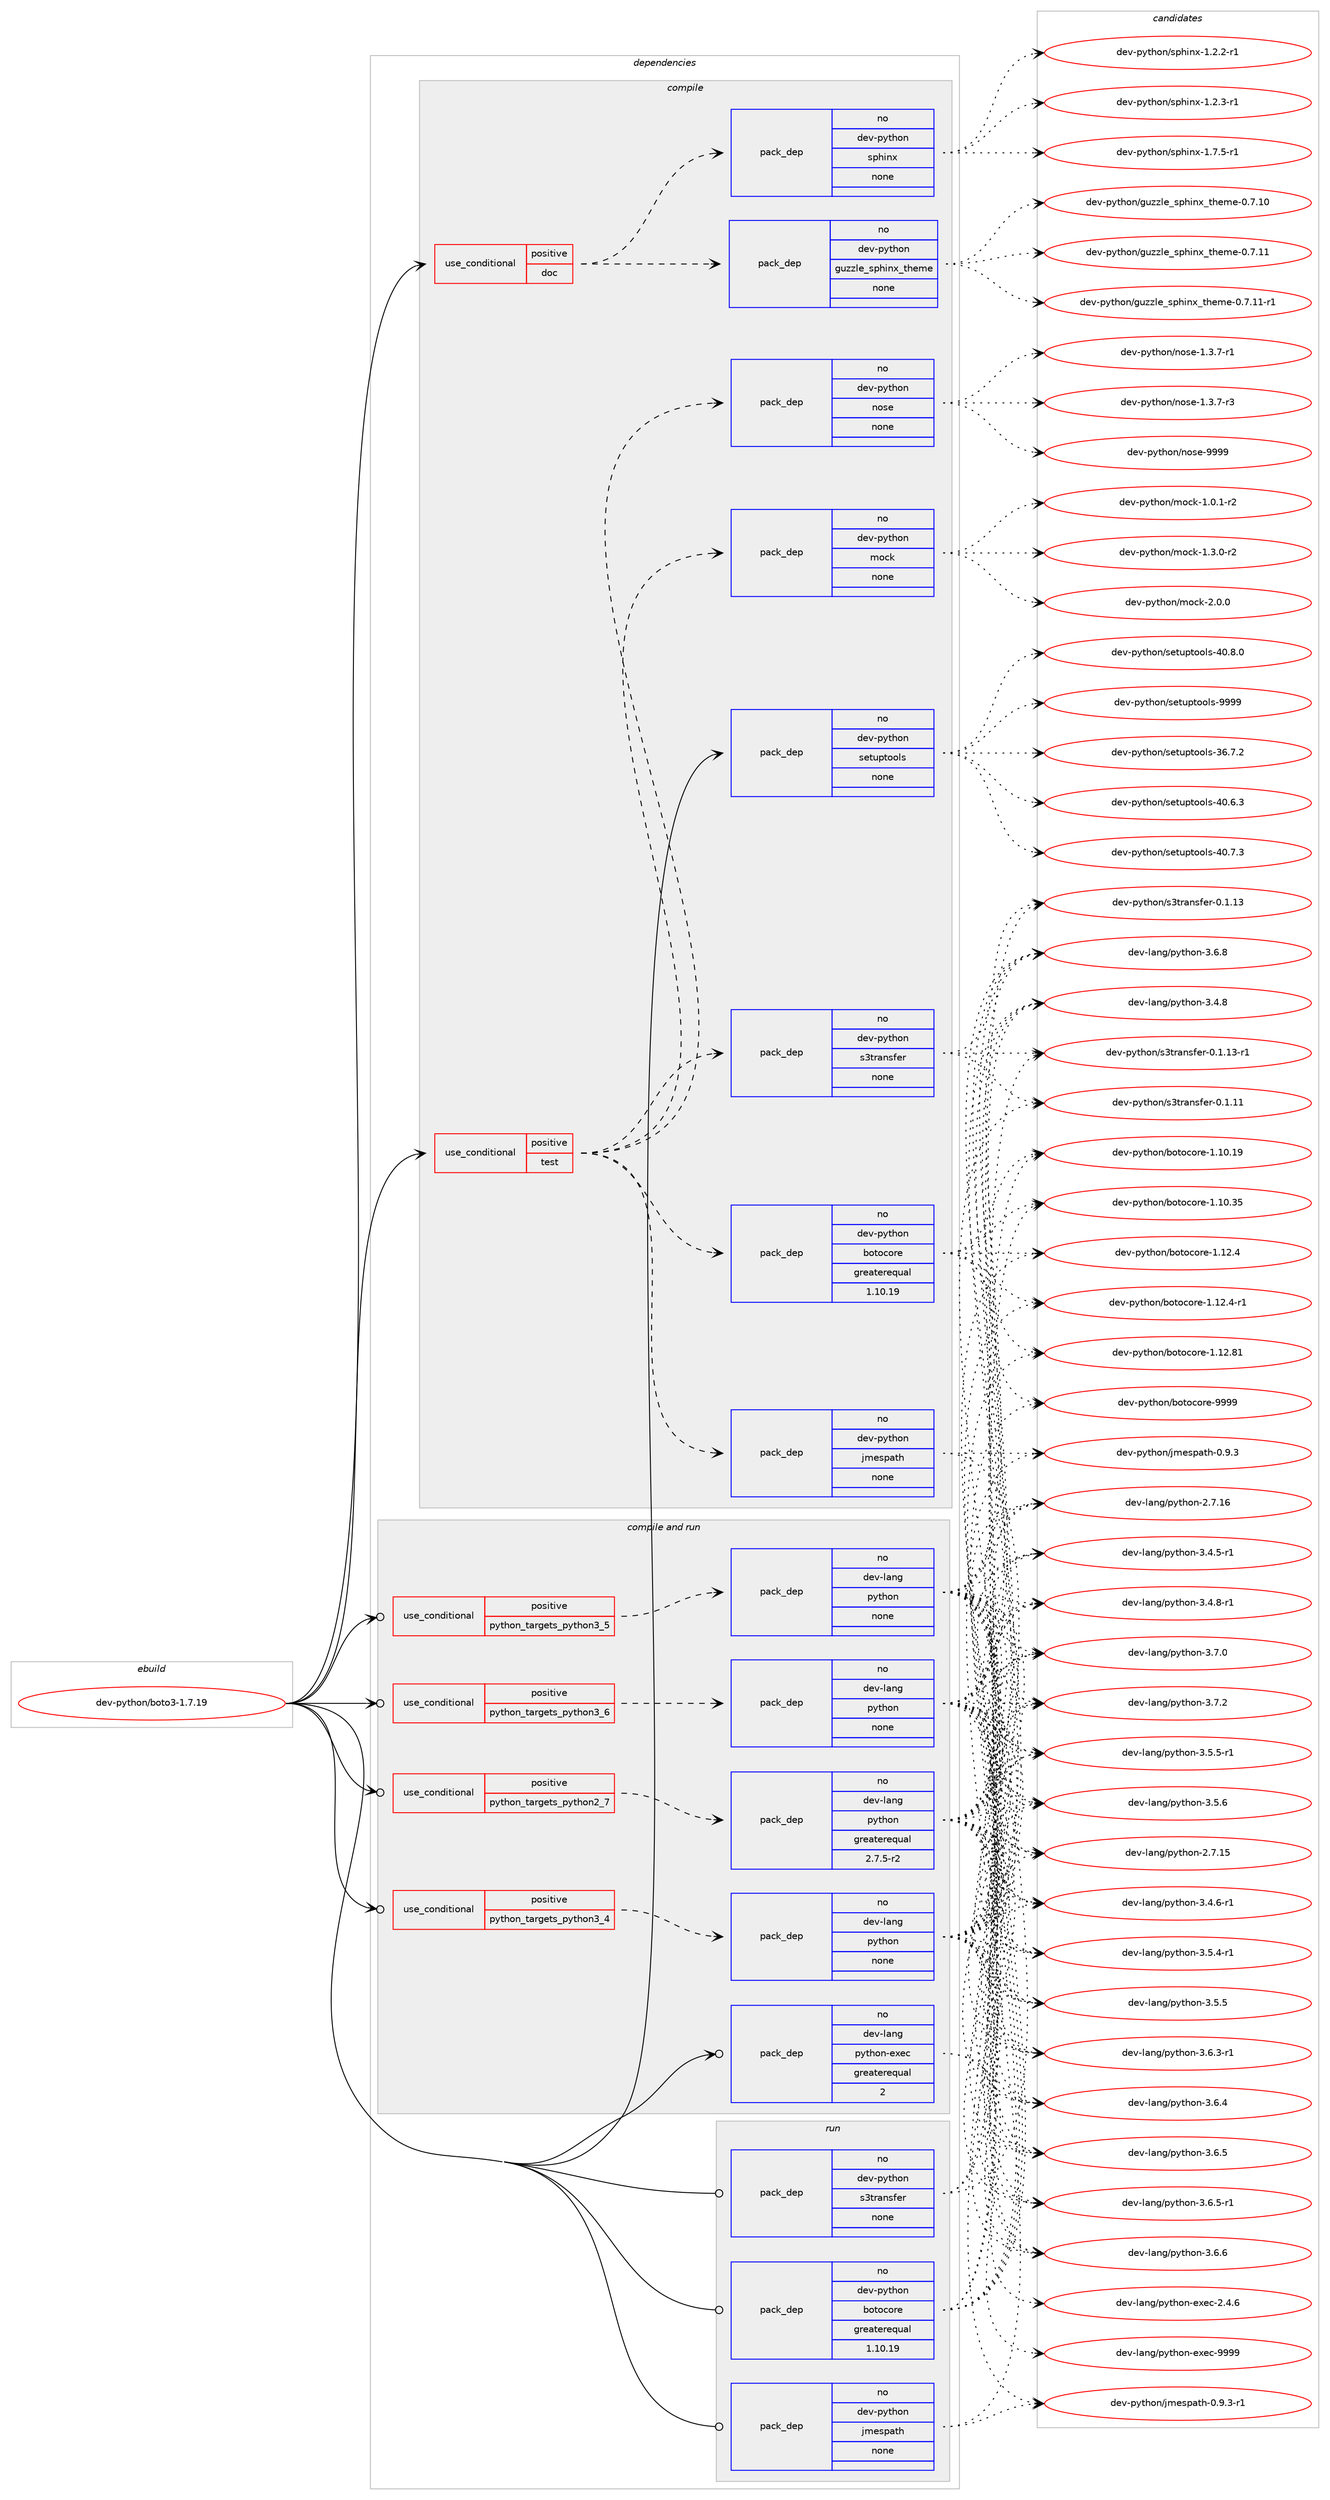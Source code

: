 digraph prolog {

# *************
# Graph options
# *************

newrank=true;
concentrate=true;
compound=true;
graph [rankdir=LR,fontname=Helvetica,fontsize=10,ranksep=1.5];#, ranksep=2.5, nodesep=0.2];
edge  [arrowhead=vee];
node  [fontname=Helvetica,fontsize=10];

# **********
# The ebuild
# **********

subgraph cluster_leftcol {
color=gray;
rank=same;
label=<<i>ebuild</i>>;
id [label="dev-python/boto3-1.7.19", color=red, width=4, href="../dev-python/boto3-1.7.19.svg"];
}

# ****************
# The dependencies
# ****************

subgraph cluster_midcol {
color=gray;
label=<<i>dependencies</i>>;
subgraph cluster_compile {
fillcolor="#eeeeee";
style=filled;
label=<<i>compile</i>>;
subgraph cond371818 {
dependency1401628 [label=<<TABLE BORDER="0" CELLBORDER="1" CELLSPACING="0" CELLPADDING="4"><TR><TD ROWSPAN="3" CELLPADDING="10">use_conditional</TD></TR><TR><TD>positive</TD></TR><TR><TD>doc</TD></TR></TABLE>>, shape=none, color=red];
subgraph pack1006582 {
dependency1401629 [label=<<TABLE BORDER="0" CELLBORDER="1" CELLSPACING="0" CELLPADDING="4" WIDTH="220"><TR><TD ROWSPAN="6" CELLPADDING="30">pack_dep</TD></TR><TR><TD WIDTH="110">no</TD></TR><TR><TD>dev-python</TD></TR><TR><TD>guzzle_sphinx_theme</TD></TR><TR><TD>none</TD></TR><TR><TD></TD></TR></TABLE>>, shape=none, color=blue];
}
dependency1401628:e -> dependency1401629:w [weight=20,style="dashed",arrowhead="vee"];
subgraph pack1006583 {
dependency1401630 [label=<<TABLE BORDER="0" CELLBORDER="1" CELLSPACING="0" CELLPADDING="4" WIDTH="220"><TR><TD ROWSPAN="6" CELLPADDING="30">pack_dep</TD></TR><TR><TD WIDTH="110">no</TD></TR><TR><TD>dev-python</TD></TR><TR><TD>sphinx</TD></TR><TR><TD>none</TD></TR><TR><TD></TD></TR></TABLE>>, shape=none, color=blue];
}
dependency1401628:e -> dependency1401630:w [weight=20,style="dashed",arrowhead="vee"];
}
id:e -> dependency1401628:w [weight=20,style="solid",arrowhead="vee"];
subgraph cond371819 {
dependency1401631 [label=<<TABLE BORDER="0" CELLBORDER="1" CELLSPACING="0" CELLPADDING="4"><TR><TD ROWSPAN="3" CELLPADDING="10">use_conditional</TD></TR><TR><TD>positive</TD></TR><TR><TD>test</TD></TR></TABLE>>, shape=none, color=red];
subgraph pack1006584 {
dependency1401632 [label=<<TABLE BORDER="0" CELLBORDER="1" CELLSPACING="0" CELLPADDING="4" WIDTH="220"><TR><TD ROWSPAN="6" CELLPADDING="30">pack_dep</TD></TR><TR><TD WIDTH="110">no</TD></TR><TR><TD>dev-python</TD></TR><TR><TD>botocore</TD></TR><TR><TD>greaterequal</TD></TR><TR><TD>1.10.19</TD></TR></TABLE>>, shape=none, color=blue];
}
dependency1401631:e -> dependency1401632:w [weight=20,style="dashed",arrowhead="vee"];
subgraph pack1006585 {
dependency1401633 [label=<<TABLE BORDER="0" CELLBORDER="1" CELLSPACING="0" CELLPADDING="4" WIDTH="220"><TR><TD ROWSPAN="6" CELLPADDING="30">pack_dep</TD></TR><TR><TD WIDTH="110">no</TD></TR><TR><TD>dev-python</TD></TR><TR><TD>jmespath</TD></TR><TR><TD>none</TD></TR><TR><TD></TD></TR></TABLE>>, shape=none, color=blue];
}
dependency1401631:e -> dependency1401633:w [weight=20,style="dashed",arrowhead="vee"];
subgraph pack1006586 {
dependency1401634 [label=<<TABLE BORDER="0" CELLBORDER="1" CELLSPACING="0" CELLPADDING="4" WIDTH="220"><TR><TD ROWSPAN="6" CELLPADDING="30">pack_dep</TD></TR><TR><TD WIDTH="110">no</TD></TR><TR><TD>dev-python</TD></TR><TR><TD>s3transfer</TD></TR><TR><TD>none</TD></TR><TR><TD></TD></TR></TABLE>>, shape=none, color=blue];
}
dependency1401631:e -> dependency1401634:w [weight=20,style="dashed",arrowhead="vee"];
subgraph pack1006587 {
dependency1401635 [label=<<TABLE BORDER="0" CELLBORDER="1" CELLSPACING="0" CELLPADDING="4" WIDTH="220"><TR><TD ROWSPAN="6" CELLPADDING="30">pack_dep</TD></TR><TR><TD WIDTH="110">no</TD></TR><TR><TD>dev-python</TD></TR><TR><TD>mock</TD></TR><TR><TD>none</TD></TR><TR><TD></TD></TR></TABLE>>, shape=none, color=blue];
}
dependency1401631:e -> dependency1401635:w [weight=20,style="dashed",arrowhead="vee"];
subgraph pack1006588 {
dependency1401636 [label=<<TABLE BORDER="0" CELLBORDER="1" CELLSPACING="0" CELLPADDING="4" WIDTH="220"><TR><TD ROWSPAN="6" CELLPADDING="30">pack_dep</TD></TR><TR><TD WIDTH="110">no</TD></TR><TR><TD>dev-python</TD></TR><TR><TD>nose</TD></TR><TR><TD>none</TD></TR><TR><TD></TD></TR></TABLE>>, shape=none, color=blue];
}
dependency1401631:e -> dependency1401636:w [weight=20,style="dashed",arrowhead="vee"];
}
id:e -> dependency1401631:w [weight=20,style="solid",arrowhead="vee"];
subgraph pack1006589 {
dependency1401637 [label=<<TABLE BORDER="0" CELLBORDER="1" CELLSPACING="0" CELLPADDING="4" WIDTH="220"><TR><TD ROWSPAN="6" CELLPADDING="30">pack_dep</TD></TR><TR><TD WIDTH="110">no</TD></TR><TR><TD>dev-python</TD></TR><TR><TD>setuptools</TD></TR><TR><TD>none</TD></TR><TR><TD></TD></TR></TABLE>>, shape=none, color=blue];
}
id:e -> dependency1401637:w [weight=20,style="solid",arrowhead="vee"];
}
subgraph cluster_compileandrun {
fillcolor="#eeeeee";
style=filled;
label=<<i>compile and run</i>>;
subgraph cond371820 {
dependency1401638 [label=<<TABLE BORDER="0" CELLBORDER="1" CELLSPACING="0" CELLPADDING="4"><TR><TD ROWSPAN="3" CELLPADDING="10">use_conditional</TD></TR><TR><TD>positive</TD></TR><TR><TD>python_targets_python2_7</TD></TR></TABLE>>, shape=none, color=red];
subgraph pack1006590 {
dependency1401639 [label=<<TABLE BORDER="0" CELLBORDER="1" CELLSPACING="0" CELLPADDING="4" WIDTH="220"><TR><TD ROWSPAN="6" CELLPADDING="30">pack_dep</TD></TR><TR><TD WIDTH="110">no</TD></TR><TR><TD>dev-lang</TD></TR><TR><TD>python</TD></TR><TR><TD>greaterequal</TD></TR><TR><TD>2.7.5-r2</TD></TR></TABLE>>, shape=none, color=blue];
}
dependency1401638:e -> dependency1401639:w [weight=20,style="dashed",arrowhead="vee"];
}
id:e -> dependency1401638:w [weight=20,style="solid",arrowhead="odotvee"];
subgraph cond371821 {
dependency1401640 [label=<<TABLE BORDER="0" CELLBORDER="1" CELLSPACING="0" CELLPADDING="4"><TR><TD ROWSPAN="3" CELLPADDING="10">use_conditional</TD></TR><TR><TD>positive</TD></TR><TR><TD>python_targets_python3_4</TD></TR></TABLE>>, shape=none, color=red];
subgraph pack1006591 {
dependency1401641 [label=<<TABLE BORDER="0" CELLBORDER="1" CELLSPACING="0" CELLPADDING="4" WIDTH="220"><TR><TD ROWSPAN="6" CELLPADDING="30">pack_dep</TD></TR><TR><TD WIDTH="110">no</TD></TR><TR><TD>dev-lang</TD></TR><TR><TD>python</TD></TR><TR><TD>none</TD></TR><TR><TD></TD></TR></TABLE>>, shape=none, color=blue];
}
dependency1401640:e -> dependency1401641:w [weight=20,style="dashed",arrowhead="vee"];
}
id:e -> dependency1401640:w [weight=20,style="solid",arrowhead="odotvee"];
subgraph cond371822 {
dependency1401642 [label=<<TABLE BORDER="0" CELLBORDER="1" CELLSPACING="0" CELLPADDING="4"><TR><TD ROWSPAN="3" CELLPADDING="10">use_conditional</TD></TR><TR><TD>positive</TD></TR><TR><TD>python_targets_python3_5</TD></TR></TABLE>>, shape=none, color=red];
subgraph pack1006592 {
dependency1401643 [label=<<TABLE BORDER="0" CELLBORDER="1" CELLSPACING="0" CELLPADDING="4" WIDTH="220"><TR><TD ROWSPAN="6" CELLPADDING="30">pack_dep</TD></TR><TR><TD WIDTH="110">no</TD></TR><TR><TD>dev-lang</TD></TR><TR><TD>python</TD></TR><TR><TD>none</TD></TR><TR><TD></TD></TR></TABLE>>, shape=none, color=blue];
}
dependency1401642:e -> dependency1401643:w [weight=20,style="dashed",arrowhead="vee"];
}
id:e -> dependency1401642:w [weight=20,style="solid",arrowhead="odotvee"];
subgraph cond371823 {
dependency1401644 [label=<<TABLE BORDER="0" CELLBORDER="1" CELLSPACING="0" CELLPADDING="4"><TR><TD ROWSPAN="3" CELLPADDING="10">use_conditional</TD></TR><TR><TD>positive</TD></TR><TR><TD>python_targets_python3_6</TD></TR></TABLE>>, shape=none, color=red];
subgraph pack1006593 {
dependency1401645 [label=<<TABLE BORDER="0" CELLBORDER="1" CELLSPACING="0" CELLPADDING="4" WIDTH="220"><TR><TD ROWSPAN="6" CELLPADDING="30">pack_dep</TD></TR><TR><TD WIDTH="110">no</TD></TR><TR><TD>dev-lang</TD></TR><TR><TD>python</TD></TR><TR><TD>none</TD></TR><TR><TD></TD></TR></TABLE>>, shape=none, color=blue];
}
dependency1401644:e -> dependency1401645:w [weight=20,style="dashed",arrowhead="vee"];
}
id:e -> dependency1401644:w [weight=20,style="solid",arrowhead="odotvee"];
subgraph pack1006594 {
dependency1401646 [label=<<TABLE BORDER="0" CELLBORDER="1" CELLSPACING="0" CELLPADDING="4" WIDTH="220"><TR><TD ROWSPAN="6" CELLPADDING="30">pack_dep</TD></TR><TR><TD WIDTH="110">no</TD></TR><TR><TD>dev-lang</TD></TR><TR><TD>python-exec</TD></TR><TR><TD>greaterequal</TD></TR><TR><TD>2</TD></TR></TABLE>>, shape=none, color=blue];
}
id:e -> dependency1401646:w [weight=20,style="solid",arrowhead="odotvee"];
}
subgraph cluster_run {
fillcolor="#eeeeee";
style=filled;
label=<<i>run</i>>;
subgraph pack1006595 {
dependency1401647 [label=<<TABLE BORDER="0" CELLBORDER="1" CELLSPACING="0" CELLPADDING="4" WIDTH="220"><TR><TD ROWSPAN="6" CELLPADDING="30">pack_dep</TD></TR><TR><TD WIDTH="110">no</TD></TR><TR><TD>dev-python</TD></TR><TR><TD>botocore</TD></TR><TR><TD>greaterequal</TD></TR><TR><TD>1.10.19</TD></TR></TABLE>>, shape=none, color=blue];
}
id:e -> dependency1401647:w [weight=20,style="solid",arrowhead="odot"];
subgraph pack1006596 {
dependency1401648 [label=<<TABLE BORDER="0" CELLBORDER="1" CELLSPACING="0" CELLPADDING="4" WIDTH="220"><TR><TD ROWSPAN="6" CELLPADDING="30">pack_dep</TD></TR><TR><TD WIDTH="110">no</TD></TR><TR><TD>dev-python</TD></TR><TR><TD>jmespath</TD></TR><TR><TD>none</TD></TR><TR><TD></TD></TR></TABLE>>, shape=none, color=blue];
}
id:e -> dependency1401648:w [weight=20,style="solid",arrowhead="odot"];
subgraph pack1006597 {
dependency1401649 [label=<<TABLE BORDER="0" CELLBORDER="1" CELLSPACING="0" CELLPADDING="4" WIDTH="220"><TR><TD ROWSPAN="6" CELLPADDING="30">pack_dep</TD></TR><TR><TD WIDTH="110">no</TD></TR><TR><TD>dev-python</TD></TR><TR><TD>s3transfer</TD></TR><TR><TD>none</TD></TR><TR><TD></TD></TR></TABLE>>, shape=none, color=blue];
}
id:e -> dependency1401649:w [weight=20,style="solid",arrowhead="odot"];
}
}

# **************
# The candidates
# **************

subgraph cluster_choices {
rank=same;
color=gray;
label=<<i>candidates</i>>;

subgraph choice1006582 {
color=black;
nodesep=1;
choice1001011184511212111610411111047103117122122108101951151121041051101209511610410110910145484655464948 [label="dev-python/guzzle_sphinx_theme-0.7.10", color=red, width=4,href="../dev-python/guzzle_sphinx_theme-0.7.10.svg"];
choice1001011184511212111610411111047103117122122108101951151121041051101209511610410110910145484655464949 [label="dev-python/guzzle_sphinx_theme-0.7.11", color=red, width=4,href="../dev-python/guzzle_sphinx_theme-0.7.11.svg"];
choice10010111845112121116104111110471031171221221081019511511210410511012095116104101109101454846554649494511449 [label="dev-python/guzzle_sphinx_theme-0.7.11-r1", color=red, width=4,href="../dev-python/guzzle_sphinx_theme-0.7.11-r1.svg"];
dependency1401629:e -> choice1001011184511212111610411111047103117122122108101951151121041051101209511610410110910145484655464948:w [style=dotted,weight="100"];
dependency1401629:e -> choice1001011184511212111610411111047103117122122108101951151121041051101209511610410110910145484655464949:w [style=dotted,weight="100"];
dependency1401629:e -> choice10010111845112121116104111110471031171221221081019511511210410511012095116104101109101454846554649494511449:w [style=dotted,weight="100"];
}
subgraph choice1006583 {
color=black;
nodesep=1;
choice10010111845112121116104111110471151121041051101204549465046504511449 [label="dev-python/sphinx-1.2.2-r1", color=red, width=4,href="../dev-python/sphinx-1.2.2-r1.svg"];
choice10010111845112121116104111110471151121041051101204549465046514511449 [label="dev-python/sphinx-1.2.3-r1", color=red, width=4,href="../dev-python/sphinx-1.2.3-r1.svg"];
choice10010111845112121116104111110471151121041051101204549465546534511449 [label="dev-python/sphinx-1.7.5-r1", color=red, width=4,href="../dev-python/sphinx-1.7.5-r1.svg"];
dependency1401630:e -> choice10010111845112121116104111110471151121041051101204549465046504511449:w [style=dotted,weight="100"];
dependency1401630:e -> choice10010111845112121116104111110471151121041051101204549465046514511449:w [style=dotted,weight="100"];
dependency1401630:e -> choice10010111845112121116104111110471151121041051101204549465546534511449:w [style=dotted,weight="100"];
}
subgraph choice1006584 {
color=black;
nodesep=1;
choice100101118451121211161041111104798111116111991111141014549464948464957 [label="dev-python/botocore-1.10.19", color=red, width=4,href="../dev-python/botocore-1.10.19.svg"];
choice100101118451121211161041111104798111116111991111141014549464948465153 [label="dev-python/botocore-1.10.35", color=red, width=4,href="../dev-python/botocore-1.10.35.svg"];
choice1001011184511212111610411111047981111161119911111410145494649504652 [label="dev-python/botocore-1.12.4", color=red, width=4,href="../dev-python/botocore-1.12.4.svg"];
choice10010111845112121116104111110479811111611199111114101454946495046524511449 [label="dev-python/botocore-1.12.4-r1", color=red, width=4,href="../dev-python/botocore-1.12.4-r1.svg"];
choice100101118451121211161041111104798111116111991111141014549464950465649 [label="dev-python/botocore-1.12.81", color=red, width=4,href="../dev-python/botocore-1.12.81.svg"];
choice100101118451121211161041111104798111116111991111141014557575757 [label="dev-python/botocore-9999", color=red, width=4,href="../dev-python/botocore-9999.svg"];
dependency1401632:e -> choice100101118451121211161041111104798111116111991111141014549464948464957:w [style=dotted,weight="100"];
dependency1401632:e -> choice100101118451121211161041111104798111116111991111141014549464948465153:w [style=dotted,weight="100"];
dependency1401632:e -> choice1001011184511212111610411111047981111161119911111410145494649504652:w [style=dotted,weight="100"];
dependency1401632:e -> choice10010111845112121116104111110479811111611199111114101454946495046524511449:w [style=dotted,weight="100"];
dependency1401632:e -> choice100101118451121211161041111104798111116111991111141014549464950465649:w [style=dotted,weight="100"];
dependency1401632:e -> choice100101118451121211161041111104798111116111991111141014557575757:w [style=dotted,weight="100"];
}
subgraph choice1006585 {
color=black;
nodesep=1;
choice100101118451121211161041111104710610910111511297116104454846574651 [label="dev-python/jmespath-0.9.3", color=red, width=4,href="../dev-python/jmespath-0.9.3.svg"];
choice1001011184511212111610411111047106109101115112971161044548465746514511449 [label="dev-python/jmespath-0.9.3-r1", color=red, width=4,href="../dev-python/jmespath-0.9.3-r1.svg"];
dependency1401633:e -> choice100101118451121211161041111104710610910111511297116104454846574651:w [style=dotted,weight="100"];
dependency1401633:e -> choice1001011184511212111610411111047106109101115112971161044548465746514511449:w [style=dotted,weight="100"];
}
subgraph choice1006586 {
color=black;
nodesep=1;
choice1001011184511212111610411111047115511161149711011510210111445484649464949 [label="dev-python/s3transfer-0.1.11", color=red, width=4,href="../dev-python/s3transfer-0.1.11.svg"];
choice1001011184511212111610411111047115511161149711011510210111445484649464951 [label="dev-python/s3transfer-0.1.13", color=red, width=4,href="../dev-python/s3transfer-0.1.13.svg"];
choice10010111845112121116104111110471155111611497110115102101114454846494649514511449 [label="dev-python/s3transfer-0.1.13-r1", color=red, width=4,href="../dev-python/s3transfer-0.1.13-r1.svg"];
dependency1401634:e -> choice1001011184511212111610411111047115511161149711011510210111445484649464949:w [style=dotted,weight="100"];
dependency1401634:e -> choice1001011184511212111610411111047115511161149711011510210111445484649464951:w [style=dotted,weight="100"];
dependency1401634:e -> choice10010111845112121116104111110471155111611497110115102101114454846494649514511449:w [style=dotted,weight="100"];
}
subgraph choice1006587 {
color=black;
nodesep=1;
choice1001011184511212111610411111047109111991074549464846494511450 [label="dev-python/mock-1.0.1-r2", color=red, width=4,href="../dev-python/mock-1.0.1-r2.svg"];
choice1001011184511212111610411111047109111991074549465146484511450 [label="dev-python/mock-1.3.0-r2", color=red, width=4,href="../dev-python/mock-1.3.0-r2.svg"];
choice100101118451121211161041111104710911199107455046484648 [label="dev-python/mock-2.0.0", color=red, width=4,href="../dev-python/mock-2.0.0.svg"];
dependency1401635:e -> choice1001011184511212111610411111047109111991074549464846494511450:w [style=dotted,weight="100"];
dependency1401635:e -> choice1001011184511212111610411111047109111991074549465146484511450:w [style=dotted,weight="100"];
dependency1401635:e -> choice100101118451121211161041111104710911199107455046484648:w [style=dotted,weight="100"];
}
subgraph choice1006588 {
color=black;
nodesep=1;
choice10010111845112121116104111110471101111151014549465146554511449 [label="dev-python/nose-1.3.7-r1", color=red, width=4,href="../dev-python/nose-1.3.7-r1.svg"];
choice10010111845112121116104111110471101111151014549465146554511451 [label="dev-python/nose-1.3.7-r3", color=red, width=4,href="../dev-python/nose-1.3.7-r3.svg"];
choice10010111845112121116104111110471101111151014557575757 [label="dev-python/nose-9999", color=red, width=4,href="../dev-python/nose-9999.svg"];
dependency1401636:e -> choice10010111845112121116104111110471101111151014549465146554511449:w [style=dotted,weight="100"];
dependency1401636:e -> choice10010111845112121116104111110471101111151014549465146554511451:w [style=dotted,weight="100"];
dependency1401636:e -> choice10010111845112121116104111110471101111151014557575757:w [style=dotted,weight="100"];
}
subgraph choice1006589 {
color=black;
nodesep=1;
choice100101118451121211161041111104711510111611711211611111110811545515446554650 [label="dev-python/setuptools-36.7.2", color=red, width=4,href="../dev-python/setuptools-36.7.2.svg"];
choice100101118451121211161041111104711510111611711211611111110811545524846544651 [label="dev-python/setuptools-40.6.3", color=red, width=4,href="../dev-python/setuptools-40.6.3.svg"];
choice100101118451121211161041111104711510111611711211611111110811545524846554651 [label="dev-python/setuptools-40.7.3", color=red, width=4,href="../dev-python/setuptools-40.7.3.svg"];
choice100101118451121211161041111104711510111611711211611111110811545524846564648 [label="dev-python/setuptools-40.8.0", color=red, width=4,href="../dev-python/setuptools-40.8.0.svg"];
choice10010111845112121116104111110471151011161171121161111111081154557575757 [label="dev-python/setuptools-9999", color=red, width=4,href="../dev-python/setuptools-9999.svg"];
dependency1401637:e -> choice100101118451121211161041111104711510111611711211611111110811545515446554650:w [style=dotted,weight="100"];
dependency1401637:e -> choice100101118451121211161041111104711510111611711211611111110811545524846544651:w [style=dotted,weight="100"];
dependency1401637:e -> choice100101118451121211161041111104711510111611711211611111110811545524846554651:w [style=dotted,weight="100"];
dependency1401637:e -> choice100101118451121211161041111104711510111611711211611111110811545524846564648:w [style=dotted,weight="100"];
dependency1401637:e -> choice10010111845112121116104111110471151011161171121161111111081154557575757:w [style=dotted,weight="100"];
}
subgraph choice1006590 {
color=black;
nodesep=1;
choice10010111845108971101034711212111610411111045504655464953 [label="dev-lang/python-2.7.15", color=red, width=4,href="../dev-lang/python-2.7.15.svg"];
choice10010111845108971101034711212111610411111045504655464954 [label="dev-lang/python-2.7.16", color=red, width=4,href="../dev-lang/python-2.7.16.svg"];
choice1001011184510897110103471121211161041111104551465246534511449 [label="dev-lang/python-3.4.5-r1", color=red, width=4,href="../dev-lang/python-3.4.5-r1.svg"];
choice1001011184510897110103471121211161041111104551465246544511449 [label="dev-lang/python-3.4.6-r1", color=red, width=4,href="../dev-lang/python-3.4.6-r1.svg"];
choice100101118451089711010347112121116104111110455146524656 [label="dev-lang/python-3.4.8", color=red, width=4,href="../dev-lang/python-3.4.8.svg"];
choice1001011184510897110103471121211161041111104551465246564511449 [label="dev-lang/python-3.4.8-r1", color=red, width=4,href="../dev-lang/python-3.4.8-r1.svg"];
choice1001011184510897110103471121211161041111104551465346524511449 [label="dev-lang/python-3.5.4-r1", color=red, width=4,href="../dev-lang/python-3.5.4-r1.svg"];
choice100101118451089711010347112121116104111110455146534653 [label="dev-lang/python-3.5.5", color=red, width=4,href="../dev-lang/python-3.5.5.svg"];
choice1001011184510897110103471121211161041111104551465346534511449 [label="dev-lang/python-3.5.5-r1", color=red, width=4,href="../dev-lang/python-3.5.5-r1.svg"];
choice100101118451089711010347112121116104111110455146534654 [label="dev-lang/python-3.5.6", color=red, width=4,href="../dev-lang/python-3.5.6.svg"];
choice1001011184510897110103471121211161041111104551465446514511449 [label="dev-lang/python-3.6.3-r1", color=red, width=4,href="../dev-lang/python-3.6.3-r1.svg"];
choice100101118451089711010347112121116104111110455146544652 [label="dev-lang/python-3.6.4", color=red, width=4,href="../dev-lang/python-3.6.4.svg"];
choice100101118451089711010347112121116104111110455146544653 [label="dev-lang/python-3.6.5", color=red, width=4,href="../dev-lang/python-3.6.5.svg"];
choice1001011184510897110103471121211161041111104551465446534511449 [label="dev-lang/python-3.6.5-r1", color=red, width=4,href="../dev-lang/python-3.6.5-r1.svg"];
choice100101118451089711010347112121116104111110455146544654 [label="dev-lang/python-3.6.6", color=red, width=4,href="../dev-lang/python-3.6.6.svg"];
choice100101118451089711010347112121116104111110455146544656 [label="dev-lang/python-3.6.8", color=red, width=4,href="../dev-lang/python-3.6.8.svg"];
choice100101118451089711010347112121116104111110455146554648 [label="dev-lang/python-3.7.0", color=red, width=4,href="../dev-lang/python-3.7.0.svg"];
choice100101118451089711010347112121116104111110455146554650 [label="dev-lang/python-3.7.2", color=red, width=4,href="../dev-lang/python-3.7.2.svg"];
dependency1401639:e -> choice10010111845108971101034711212111610411111045504655464953:w [style=dotted,weight="100"];
dependency1401639:e -> choice10010111845108971101034711212111610411111045504655464954:w [style=dotted,weight="100"];
dependency1401639:e -> choice1001011184510897110103471121211161041111104551465246534511449:w [style=dotted,weight="100"];
dependency1401639:e -> choice1001011184510897110103471121211161041111104551465246544511449:w [style=dotted,weight="100"];
dependency1401639:e -> choice100101118451089711010347112121116104111110455146524656:w [style=dotted,weight="100"];
dependency1401639:e -> choice1001011184510897110103471121211161041111104551465246564511449:w [style=dotted,weight="100"];
dependency1401639:e -> choice1001011184510897110103471121211161041111104551465346524511449:w [style=dotted,weight="100"];
dependency1401639:e -> choice100101118451089711010347112121116104111110455146534653:w [style=dotted,weight="100"];
dependency1401639:e -> choice1001011184510897110103471121211161041111104551465346534511449:w [style=dotted,weight="100"];
dependency1401639:e -> choice100101118451089711010347112121116104111110455146534654:w [style=dotted,weight="100"];
dependency1401639:e -> choice1001011184510897110103471121211161041111104551465446514511449:w [style=dotted,weight="100"];
dependency1401639:e -> choice100101118451089711010347112121116104111110455146544652:w [style=dotted,weight="100"];
dependency1401639:e -> choice100101118451089711010347112121116104111110455146544653:w [style=dotted,weight="100"];
dependency1401639:e -> choice1001011184510897110103471121211161041111104551465446534511449:w [style=dotted,weight="100"];
dependency1401639:e -> choice100101118451089711010347112121116104111110455146544654:w [style=dotted,weight="100"];
dependency1401639:e -> choice100101118451089711010347112121116104111110455146544656:w [style=dotted,weight="100"];
dependency1401639:e -> choice100101118451089711010347112121116104111110455146554648:w [style=dotted,weight="100"];
dependency1401639:e -> choice100101118451089711010347112121116104111110455146554650:w [style=dotted,weight="100"];
}
subgraph choice1006591 {
color=black;
nodesep=1;
choice10010111845108971101034711212111610411111045504655464953 [label="dev-lang/python-2.7.15", color=red, width=4,href="../dev-lang/python-2.7.15.svg"];
choice10010111845108971101034711212111610411111045504655464954 [label="dev-lang/python-2.7.16", color=red, width=4,href="../dev-lang/python-2.7.16.svg"];
choice1001011184510897110103471121211161041111104551465246534511449 [label="dev-lang/python-3.4.5-r1", color=red, width=4,href="../dev-lang/python-3.4.5-r1.svg"];
choice1001011184510897110103471121211161041111104551465246544511449 [label="dev-lang/python-3.4.6-r1", color=red, width=4,href="../dev-lang/python-3.4.6-r1.svg"];
choice100101118451089711010347112121116104111110455146524656 [label="dev-lang/python-3.4.8", color=red, width=4,href="../dev-lang/python-3.4.8.svg"];
choice1001011184510897110103471121211161041111104551465246564511449 [label="dev-lang/python-3.4.8-r1", color=red, width=4,href="../dev-lang/python-3.4.8-r1.svg"];
choice1001011184510897110103471121211161041111104551465346524511449 [label="dev-lang/python-3.5.4-r1", color=red, width=4,href="../dev-lang/python-3.5.4-r1.svg"];
choice100101118451089711010347112121116104111110455146534653 [label="dev-lang/python-3.5.5", color=red, width=4,href="../dev-lang/python-3.5.5.svg"];
choice1001011184510897110103471121211161041111104551465346534511449 [label="dev-lang/python-3.5.5-r1", color=red, width=4,href="../dev-lang/python-3.5.5-r1.svg"];
choice100101118451089711010347112121116104111110455146534654 [label="dev-lang/python-3.5.6", color=red, width=4,href="../dev-lang/python-3.5.6.svg"];
choice1001011184510897110103471121211161041111104551465446514511449 [label="dev-lang/python-3.6.3-r1", color=red, width=4,href="../dev-lang/python-3.6.3-r1.svg"];
choice100101118451089711010347112121116104111110455146544652 [label="dev-lang/python-3.6.4", color=red, width=4,href="../dev-lang/python-3.6.4.svg"];
choice100101118451089711010347112121116104111110455146544653 [label="dev-lang/python-3.6.5", color=red, width=4,href="../dev-lang/python-3.6.5.svg"];
choice1001011184510897110103471121211161041111104551465446534511449 [label="dev-lang/python-3.6.5-r1", color=red, width=4,href="../dev-lang/python-3.6.5-r1.svg"];
choice100101118451089711010347112121116104111110455146544654 [label="dev-lang/python-3.6.6", color=red, width=4,href="../dev-lang/python-3.6.6.svg"];
choice100101118451089711010347112121116104111110455146544656 [label="dev-lang/python-3.6.8", color=red, width=4,href="../dev-lang/python-3.6.8.svg"];
choice100101118451089711010347112121116104111110455146554648 [label="dev-lang/python-3.7.0", color=red, width=4,href="../dev-lang/python-3.7.0.svg"];
choice100101118451089711010347112121116104111110455146554650 [label="dev-lang/python-3.7.2", color=red, width=4,href="../dev-lang/python-3.7.2.svg"];
dependency1401641:e -> choice10010111845108971101034711212111610411111045504655464953:w [style=dotted,weight="100"];
dependency1401641:e -> choice10010111845108971101034711212111610411111045504655464954:w [style=dotted,weight="100"];
dependency1401641:e -> choice1001011184510897110103471121211161041111104551465246534511449:w [style=dotted,weight="100"];
dependency1401641:e -> choice1001011184510897110103471121211161041111104551465246544511449:w [style=dotted,weight="100"];
dependency1401641:e -> choice100101118451089711010347112121116104111110455146524656:w [style=dotted,weight="100"];
dependency1401641:e -> choice1001011184510897110103471121211161041111104551465246564511449:w [style=dotted,weight="100"];
dependency1401641:e -> choice1001011184510897110103471121211161041111104551465346524511449:w [style=dotted,weight="100"];
dependency1401641:e -> choice100101118451089711010347112121116104111110455146534653:w [style=dotted,weight="100"];
dependency1401641:e -> choice1001011184510897110103471121211161041111104551465346534511449:w [style=dotted,weight="100"];
dependency1401641:e -> choice100101118451089711010347112121116104111110455146534654:w [style=dotted,weight="100"];
dependency1401641:e -> choice1001011184510897110103471121211161041111104551465446514511449:w [style=dotted,weight="100"];
dependency1401641:e -> choice100101118451089711010347112121116104111110455146544652:w [style=dotted,weight="100"];
dependency1401641:e -> choice100101118451089711010347112121116104111110455146544653:w [style=dotted,weight="100"];
dependency1401641:e -> choice1001011184510897110103471121211161041111104551465446534511449:w [style=dotted,weight="100"];
dependency1401641:e -> choice100101118451089711010347112121116104111110455146544654:w [style=dotted,weight="100"];
dependency1401641:e -> choice100101118451089711010347112121116104111110455146544656:w [style=dotted,weight="100"];
dependency1401641:e -> choice100101118451089711010347112121116104111110455146554648:w [style=dotted,weight="100"];
dependency1401641:e -> choice100101118451089711010347112121116104111110455146554650:w [style=dotted,weight="100"];
}
subgraph choice1006592 {
color=black;
nodesep=1;
choice10010111845108971101034711212111610411111045504655464953 [label="dev-lang/python-2.7.15", color=red, width=4,href="../dev-lang/python-2.7.15.svg"];
choice10010111845108971101034711212111610411111045504655464954 [label="dev-lang/python-2.7.16", color=red, width=4,href="../dev-lang/python-2.7.16.svg"];
choice1001011184510897110103471121211161041111104551465246534511449 [label="dev-lang/python-3.4.5-r1", color=red, width=4,href="../dev-lang/python-3.4.5-r1.svg"];
choice1001011184510897110103471121211161041111104551465246544511449 [label="dev-lang/python-3.4.6-r1", color=red, width=4,href="../dev-lang/python-3.4.6-r1.svg"];
choice100101118451089711010347112121116104111110455146524656 [label="dev-lang/python-3.4.8", color=red, width=4,href="../dev-lang/python-3.4.8.svg"];
choice1001011184510897110103471121211161041111104551465246564511449 [label="dev-lang/python-3.4.8-r1", color=red, width=4,href="../dev-lang/python-3.4.8-r1.svg"];
choice1001011184510897110103471121211161041111104551465346524511449 [label="dev-lang/python-3.5.4-r1", color=red, width=4,href="../dev-lang/python-3.5.4-r1.svg"];
choice100101118451089711010347112121116104111110455146534653 [label="dev-lang/python-3.5.5", color=red, width=4,href="../dev-lang/python-3.5.5.svg"];
choice1001011184510897110103471121211161041111104551465346534511449 [label="dev-lang/python-3.5.5-r1", color=red, width=4,href="../dev-lang/python-3.5.5-r1.svg"];
choice100101118451089711010347112121116104111110455146534654 [label="dev-lang/python-3.5.6", color=red, width=4,href="../dev-lang/python-3.5.6.svg"];
choice1001011184510897110103471121211161041111104551465446514511449 [label="dev-lang/python-3.6.3-r1", color=red, width=4,href="../dev-lang/python-3.6.3-r1.svg"];
choice100101118451089711010347112121116104111110455146544652 [label="dev-lang/python-3.6.4", color=red, width=4,href="../dev-lang/python-3.6.4.svg"];
choice100101118451089711010347112121116104111110455146544653 [label="dev-lang/python-3.6.5", color=red, width=4,href="../dev-lang/python-3.6.5.svg"];
choice1001011184510897110103471121211161041111104551465446534511449 [label="dev-lang/python-3.6.5-r1", color=red, width=4,href="../dev-lang/python-3.6.5-r1.svg"];
choice100101118451089711010347112121116104111110455146544654 [label="dev-lang/python-3.6.6", color=red, width=4,href="../dev-lang/python-3.6.6.svg"];
choice100101118451089711010347112121116104111110455146544656 [label="dev-lang/python-3.6.8", color=red, width=4,href="../dev-lang/python-3.6.8.svg"];
choice100101118451089711010347112121116104111110455146554648 [label="dev-lang/python-3.7.0", color=red, width=4,href="../dev-lang/python-3.7.0.svg"];
choice100101118451089711010347112121116104111110455146554650 [label="dev-lang/python-3.7.2", color=red, width=4,href="../dev-lang/python-3.7.2.svg"];
dependency1401643:e -> choice10010111845108971101034711212111610411111045504655464953:w [style=dotted,weight="100"];
dependency1401643:e -> choice10010111845108971101034711212111610411111045504655464954:w [style=dotted,weight="100"];
dependency1401643:e -> choice1001011184510897110103471121211161041111104551465246534511449:w [style=dotted,weight="100"];
dependency1401643:e -> choice1001011184510897110103471121211161041111104551465246544511449:w [style=dotted,weight="100"];
dependency1401643:e -> choice100101118451089711010347112121116104111110455146524656:w [style=dotted,weight="100"];
dependency1401643:e -> choice1001011184510897110103471121211161041111104551465246564511449:w [style=dotted,weight="100"];
dependency1401643:e -> choice1001011184510897110103471121211161041111104551465346524511449:w [style=dotted,weight="100"];
dependency1401643:e -> choice100101118451089711010347112121116104111110455146534653:w [style=dotted,weight="100"];
dependency1401643:e -> choice1001011184510897110103471121211161041111104551465346534511449:w [style=dotted,weight="100"];
dependency1401643:e -> choice100101118451089711010347112121116104111110455146534654:w [style=dotted,weight="100"];
dependency1401643:e -> choice1001011184510897110103471121211161041111104551465446514511449:w [style=dotted,weight="100"];
dependency1401643:e -> choice100101118451089711010347112121116104111110455146544652:w [style=dotted,weight="100"];
dependency1401643:e -> choice100101118451089711010347112121116104111110455146544653:w [style=dotted,weight="100"];
dependency1401643:e -> choice1001011184510897110103471121211161041111104551465446534511449:w [style=dotted,weight="100"];
dependency1401643:e -> choice100101118451089711010347112121116104111110455146544654:w [style=dotted,weight="100"];
dependency1401643:e -> choice100101118451089711010347112121116104111110455146544656:w [style=dotted,weight="100"];
dependency1401643:e -> choice100101118451089711010347112121116104111110455146554648:w [style=dotted,weight="100"];
dependency1401643:e -> choice100101118451089711010347112121116104111110455146554650:w [style=dotted,weight="100"];
}
subgraph choice1006593 {
color=black;
nodesep=1;
choice10010111845108971101034711212111610411111045504655464953 [label="dev-lang/python-2.7.15", color=red, width=4,href="../dev-lang/python-2.7.15.svg"];
choice10010111845108971101034711212111610411111045504655464954 [label="dev-lang/python-2.7.16", color=red, width=4,href="../dev-lang/python-2.7.16.svg"];
choice1001011184510897110103471121211161041111104551465246534511449 [label="dev-lang/python-3.4.5-r1", color=red, width=4,href="../dev-lang/python-3.4.5-r1.svg"];
choice1001011184510897110103471121211161041111104551465246544511449 [label="dev-lang/python-3.4.6-r1", color=red, width=4,href="../dev-lang/python-3.4.6-r1.svg"];
choice100101118451089711010347112121116104111110455146524656 [label="dev-lang/python-3.4.8", color=red, width=4,href="../dev-lang/python-3.4.8.svg"];
choice1001011184510897110103471121211161041111104551465246564511449 [label="dev-lang/python-3.4.8-r1", color=red, width=4,href="../dev-lang/python-3.4.8-r1.svg"];
choice1001011184510897110103471121211161041111104551465346524511449 [label="dev-lang/python-3.5.4-r1", color=red, width=4,href="../dev-lang/python-3.5.4-r1.svg"];
choice100101118451089711010347112121116104111110455146534653 [label="dev-lang/python-3.5.5", color=red, width=4,href="../dev-lang/python-3.5.5.svg"];
choice1001011184510897110103471121211161041111104551465346534511449 [label="dev-lang/python-3.5.5-r1", color=red, width=4,href="../dev-lang/python-3.5.5-r1.svg"];
choice100101118451089711010347112121116104111110455146534654 [label="dev-lang/python-3.5.6", color=red, width=4,href="../dev-lang/python-3.5.6.svg"];
choice1001011184510897110103471121211161041111104551465446514511449 [label="dev-lang/python-3.6.3-r1", color=red, width=4,href="../dev-lang/python-3.6.3-r1.svg"];
choice100101118451089711010347112121116104111110455146544652 [label="dev-lang/python-3.6.4", color=red, width=4,href="../dev-lang/python-3.6.4.svg"];
choice100101118451089711010347112121116104111110455146544653 [label="dev-lang/python-3.6.5", color=red, width=4,href="../dev-lang/python-3.6.5.svg"];
choice1001011184510897110103471121211161041111104551465446534511449 [label="dev-lang/python-3.6.5-r1", color=red, width=4,href="../dev-lang/python-3.6.5-r1.svg"];
choice100101118451089711010347112121116104111110455146544654 [label="dev-lang/python-3.6.6", color=red, width=4,href="../dev-lang/python-3.6.6.svg"];
choice100101118451089711010347112121116104111110455146544656 [label="dev-lang/python-3.6.8", color=red, width=4,href="../dev-lang/python-3.6.8.svg"];
choice100101118451089711010347112121116104111110455146554648 [label="dev-lang/python-3.7.0", color=red, width=4,href="../dev-lang/python-3.7.0.svg"];
choice100101118451089711010347112121116104111110455146554650 [label="dev-lang/python-3.7.2", color=red, width=4,href="../dev-lang/python-3.7.2.svg"];
dependency1401645:e -> choice10010111845108971101034711212111610411111045504655464953:w [style=dotted,weight="100"];
dependency1401645:e -> choice10010111845108971101034711212111610411111045504655464954:w [style=dotted,weight="100"];
dependency1401645:e -> choice1001011184510897110103471121211161041111104551465246534511449:w [style=dotted,weight="100"];
dependency1401645:e -> choice1001011184510897110103471121211161041111104551465246544511449:w [style=dotted,weight="100"];
dependency1401645:e -> choice100101118451089711010347112121116104111110455146524656:w [style=dotted,weight="100"];
dependency1401645:e -> choice1001011184510897110103471121211161041111104551465246564511449:w [style=dotted,weight="100"];
dependency1401645:e -> choice1001011184510897110103471121211161041111104551465346524511449:w [style=dotted,weight="100"];
dependency1401645:e -> choice100101118451089711010347112121116104111110455146534653:w [style=dotted,weight="100"];
dependency1401645:e -> choice1001011184510897110103471121211161041111104551465346534511449:w [style=dotted,weight="100"];
dependency1401645:e -> choice100101118451089711010347112121116104111110455146534654:w [style=dotted,weight="100"];
dependency1401645:e -> choice1001011184510897110103471121211161041111104551465446514511449:w [style=dotted,weight="100"];
dependency1401645:e -> choice100101118451089711010347112121116104111110455146544652:w [style=dotted,weight="100"];
dependency1401645:e -> choice100101118451089711010347112121116104111110455146544653:w [style=dotted,weight="100"];
dependency1401645:e -> choice1001011184510897110103471121211161041111104551465446534511449:w [style=dotted,weight="100"];
dependency1401645:e -> choice100101118451089711010347112121116104111110455146544654:w [style=dotted,weight="100"];
dependency1401645:e -> choice100101118451089711010347112121116104111110455146544656:w [style=dotted,weight="100"];
dependency1401645:e -> choice100101118451089711010347112121116104111110455146554648:w [style=dotted,weight="100"];
dependency1401645:e -> choice100101118451089711010347112121116104111110455146554650:w [style=dotted,weight="100"];
}
subgraph choice1006594 {
color=black;
nodesep=1;
choice1001011184510897110103471121211161041111104510112010199455046524654 [label="dev-lang/python-exec-2.4.6", color=red, width=4,href="../dev-lang/python-exec-2.4.6.svg"];
choice10010111845108971101034711212111610411111045101120101994557575757 [label="dev-lang/python-exec-9999", color=red, width=4,href="../dev-lang/python-exec-9999.svg"];
dependency1401646:e -> choice1001011184510897110103471121211161041111104510112010199455046524654:w [style=dotted,weight="100"];
dependency1401646:e -> choice10010111845108971101034711212111610411111045101120101994557575757:w [style=dotted,weight="100"];
}
subgraph choice1006595 {
color=black;
nodesep=1;
choice100101118451121211161041111104798111116111991111141014549464948464957 [label="dev-python/botocore-1.10.19", color=red, width=4,href="../dev-python/botocore-1.10.19.svg"];
choice100101118451121211161041111104798111116111991111141014549464948465153 [label="dev-python/botocore-1.10.35", color=red, width=4,href="../dev-python/botocore-1.10.35.svg"];
choice1001011184511212111610411111047981111161119911111410145494649504652 [label="dev-python/botocore-1.12.4", color=red, width=4,href="../dev-python/botocore-1.12.4.svg"];
choice10010111845112121116104111110479811111611199111114101454946495046524511449 [label="dev-python/botocore-1.12.4-r1", color=red, width=4,href="../dev-python/botocore-1.12.4-r1.svg"];
choice100101118451121211161041111104798111116111991111141014549464950465649 [label="dev-python/botocore-1.12.81", color=red, width=4,href="../dev-python/botocore-1.12.81.svg"];
choice100101118451121211161041111104798111116111991111141014557575757 [label="dev-python/botocore-9999", color=red, width=4,href="../dev-python/botocore-9999.svg"];
dependency1401647:e -> choice100101118451121211161041111104798111116111991111141014549464948464957:w [style=dotted,weight="100"];
dependency1401647:e -> choice100101118451121211161041111104798111116111991111141014549464948465153:w [style=dotted,weight="100"];
dependency1401647:e -> choice1001011184511212111610411111047981111161119911111410145494649504652:w [style=dotted,weight="100"];
dependency1401647:e -> choice10010111845112121116104111110479811111611199111114101454946495046524511449:w [style=dotted,weight="100"];
dependency1401647:e -> choice100101118451121211161041111104798111116111991111141014549464950465649:w [style=dotted,weight="100"];
dependency1401647:e -> choice100101118451121211161041111104798111116111991111141014557575757:w [style=dotted,weight="100"];
}
subgraph choice1006596 {
color=black;
nodesep=1;
choice100101118451121211161041111104710610910111511297116104454846574651 [label="dev-python/jmespath-0.9.3", color=red, width=4,href="../dev-python/jmespath-0.9.3.svg"];
choice1001011184511212111610411111047106109101115112971161044548465746514511449 [label="dev-python/jmespath-0.9.3-r1", color=red, width=4,href="../dev-python/jmespath-0.9.3-r1.svg"];
dependency1401648:e -> choice100101118451121211161041111104710610910111511297116104454846574651:w [style=dotted,weight="100"];
dependency1401648:e -> choice1001011184511212111610411111047106109101115112971161044548465746514511449:w [style=dotted,weight="100"];
}
subgraph choice1006597 {
color=black;
nodesep=1;
choice1001011184511212111610411111047115511161149711011510210111445484649464949 [label="dev-python/s3transfer-0.1.11", color=red, width=4,href="../dev-python/s3transfer-0.1.11.svg"];
choice1001011184511212111610411111047115511161149711011510210111445484649464951 [label="dev-python/s3transfer-0.1.13", color=red, width=4,href="../dev-python/s3transfer-0.1.13.svg"];
choice10010111845112121116104111110471155111611497110115102101114454846494649514511449 [label="dev-python/s3transfer-0.1.13-r1", color=red, width=4,href="../dev-python/s3transfer-0.1.13-r1.svg"];
dependency1401649:e -> choice1001011184511212111610411111047115511161149711011510210111445484649464949:w [style=dotted,weight="100"];
dependency1401649:e -> choice1001011184511212111610411111047115511161149711011510210111445484649464951:w [style=dotted,weight="100"];
dependency1401649:e -> choice10010111845112121116104111110471155111611497110115102101114454846494649514511449:w [style=dotted,weight="100"];
}
}

}
